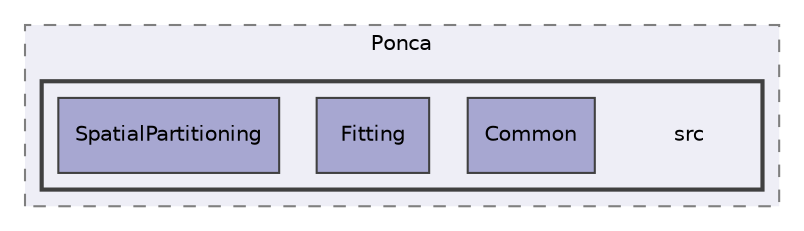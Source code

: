 digraph "/home/runner/work/ponca/ponca/src/Ponca/src"
{
 // INTERACTIVE_SVG=YES
 // LATEX_PDF_SIZE
  bgcolor="transparent";
  edge [fontname="Helvetica",fontsize="10",labelfontname="Helvetica",labelfontsize="10"];
  node [fontname="Helvetica",fontsize="10",shape=record];
  compound=true
  subgraph clusterdir_695d95a8d8fbec601a248c0414764298 {
    graph [ bgcolor="#eeeef6", pencolor="grey50", style="filled,dashed,", label="Ponca", fontname="Helvetica", fontsize="10", URL="dir_695d95a8d8fbec601a248c0414764298.html"]
  subgraph clusterdir_ce16314fc45f8638543c5146aff64d4a {
    graph [ bgcolor="#eeeef6", pencolor="grey25", style="filled,bold,", label="", fontname="Helvetica", fontsize="10", URL="dir_ce16314fc45f8638543c5146aff64d4a.html"]
    dir_ce16314fc45f8638543c5146aff64d4a [shape=plaintext, label="src"];
  dir_c4018c4157a9bf1e0ca20e9cb22f3b7c [shape=box, label="Common", style="filled,", fillcolor="#a7a7d1", color="grey25", URL="dir_c4018c4157a9bf1e0ca20e9cb22f3b7c.html"];
  dir_221133f19e4af6803e4ee7d78db21786 [shape=box, label="Fitting", style="filled,", fillcolor="#a7a7d1", color="grey25", URL="dir_221133f19e4af6803e4ee7d78db21786.html"];
  dir_12c32e53c838db195d209d78f62f8479 [shape=box, label="SpatialPartitioning", style="filled,", fillcolor="#a7a7d1", color="grey25", URL="dir_12c32e53c838db195d209d78f62f8479.html"];
  }
  }
}
